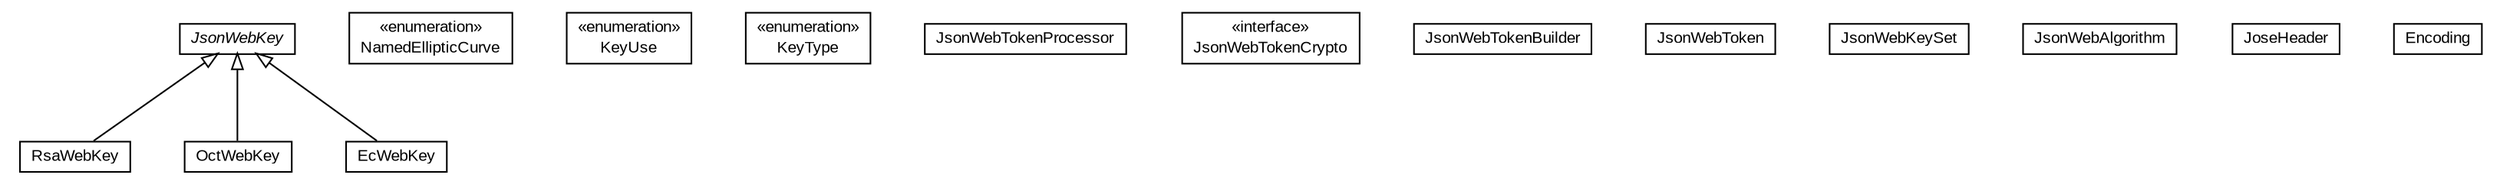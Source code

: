 #!/usr/local/bin/dot
#
# Class diagram 
# Generated by UMLGraph version R5_6-24-gf6e263 (http://www.umlgraph.org/)
#

digraph G {
	edge [fontname="arial",fontsize=10,labelfontname="arial",labelfontsize=10];
	node [fontname="arial",fontsize=10,shape=plaintext];
	nodesep=0.25;
	ranksep=0.5;
	// net.trajano.openidconnect.crypto.RsaWebKey
	c216 [label=<<table title="net.trajano.openidconnect.crypto.RsaWebKey" border="0" cellborder="1" cellspacing="0" cellpadding="2" port="p" href="./RsaWebKey.html">
		<tr><td><table border="0" cellspacing="0" cellpadding="1">
<tr><td align="center" balign="center"> RsaWebKey </td></tr>
		</table></td></tr>
		</table>>, URL="./RsaWebKey.html", fontname="arial", fontcolor="black", fontsize=10.0];
	// net.trajano.openidconnect.crypto.OctWebKey
	c217 [label=<<table title="net.trajano.openidconnect.crypto.OctWebKey" border="0" cellborder="1" cellspacing="0" cellpadding="2" port="p" href="./OctWebKey.html">
		<tr><td><table border="0" cellspacing="0" cellpadding="1">
<tr><td align="center" balign="center"> OctWebKey </td></tr>
		</table></td></tr>
		</table>>, URL="./OctWebKey.html", fontname="arial", fontcolor="black", fontsize=10.0];
	// net.trajano.openidconnect.crypto.NamedEllipticCurve
	c218 [label=<<table title="net.trajano.openidconnect.crypto.NamedEllipticCurve" border="0" cellborder="1" cellspacing="0" cellpadding="2" port="p" href="./NamedEllipticCurve.html">
		<tr><td><table border="0" cellspacing="0" cellpadding="1">
<tr><td align="center" balign="center"> &#171;enumeration&#187; </td></tr>
<tr><td align="center" balign="center"> NamedEllipticCurve </td></tr>
		</table></td></tr>
		</table>>, URL="./NamedEllipticCurve.html", fontname="arial", fontcolor="black", fontsize=10.0];
	// net.trajano.openidconnect.crypto.KeyUse
	c219 [label=<<table title="net.trajano.openidconnect.crypto.KeyUse" border="0" cellborder="1" cellspacing="0" cellpadding="2" port="p" href="./KeyUse.html">
		<tr><td><table border="0" cellspacing="0" cellpadding="1">
<tr><td align="center" balign="center"> &#171;enumeration&#187; </td></tr>
<tr><td align="center" balign="center"> KeyUse </td></tr>
		</table></td></tr>
		</table>>, URL="./KeyUse.html", fontname="arial", fontcolor="black", fontsize=10.0];
	// net.trajano.openidconnect.crypto.KeyType
	c220 [label=<<table title="net.trajano.openidconnect.crypto.KeyType" border="0" cellborder="1" cellspacing="0" cellpadding="2" port="p" href="./KeyType.html">
		<tr><td><table border="0" cellspacing="0" cellpadding="1">
<tr><td align="center" balign="center"> &#171;enumeration&#187; </td></tr>
<tr><td align="center" balign="center"> KeyType </td></tr>
		</table></td></tr>
		</table>>, URL="./KeyType.html", fontname="arial", fontcolor="black", fontsize=10.0];
	// net.trajano.openidconnect.crypto.JsonWebTokenProcessor
	c221 [label=<<table title="net.trajano.openidconnect.crypto.JsonWebTokenProcessor" border="0" cellborder="1" cellspacing="0" cellpadding="2" port="p" href="./JsonWebTokenProcessor.html">
		<tr><td><table border="0" cellspacing="0" cellpadding="1">
<tr><td align="center" balign="center"> JsonWebTokenProcessor </td></tr>
		</table></td></tr>
		</table>>, URL="./JsonWebTokenProcessor.html", fontname="arial", fontcolor="black", fontsize=10.0];
	// net.trajano.openidconnect.crypto.JsonWebTokenCrypto
	c222 [label=<<table title="net.trajano.openidconnect.crypto.JsonWebTokenCrypto" border="0" cellborder="1" cellspacing="0" cellpadding="2" port="p" href="./JsonWebTokenCrypto.html">
		<tr><td><table border="0" cellspacing="0" cellpadding="1">
<tr><td align="center" balign="center"> &#171;interface&#187; </td></tr>
<tr><td align="center" balign="center"> JsonWebTokenCrypto </td></tr>
		</table></td></tr>
		</table>>, URL="./JsonWebTokenCrypto.html", fontname="arial", fontcolor="black", fontsize=10.0];
	// net.trajano.openidconnect.crypto.JsonWebTokenBuilder
	c223 [label=<<table title="net.trajano.openidconnect.crypto.JsonWebTokenBuilder" border="0" cellborder="1" cellspacing="0" cellpadding="2" port="p" href="./JsonWebTokenBuilder.html">
		<tr><td><table border="0" cellspacing="0" cellpadding="1">
<tr><td align="center" balign="center"> JsonWebTokenBuilder </td></tr>
		</table></td></tr>
		</table>>, URL="./JsonWebTokenBuilder.html", fontname="arial", fontcolor="black", fontsize=10.0];
	// net.trajano.openidconnect.crypto.JsonWebToken
	c224 [label=<<table title="net.trajano.openidconnect.crypto.JsonWebToken" border="0" cellborder="1" cellspacing="0" cellpadding="2" port="p" href="./JsonWebToken.html">
		<tr><td><table border="0" cellspacing="0" cellpadding="1">
<tr><td align="center" balign="center"> JsonWebToken </td></tr>
		</table></td></tr>
		</table>>, URL="./JsonWebToken.html", fontname="arial", fontcolor="black", fontsize=10.0];
	// net.trajano.openidconnect.crypto.JsonWebKeySet
	c225 [label=<<table title="net.trajano.openidconnect.crypto.JsonWebKeySet" border="0" cellborder="1" cellspacing="0" cellpadding="2" port="p" href="./JsonWebKeySet.html">
		<tr><td><table border="0" cellspacing="0" cellpadding="1">
<tr><td align="center" balign="center"> JsonWebKeySet </td></tr>
		</table></td></tr>
		</table>>, URL="./JsonWebKeySet.html", fontname="arial", fontcolor="black", fontsize=10.0];
	// net.trajano.openidconnect.crypto.JsonWebKey
	c226 [label=<<table title="net.trajano.openidconnect.crypto.JsonWebKey" border="0" cellborder="1" cellspacing="0" cellpadding="2" port="p" href="./JsonWebKey.html">
		<tr><td><table border="0" cellspacing="0" cellpadding="1">
<tr><td align="center" balign="center"><font face="arial italic"> JsonWebKey </font></td></tr>
		</table></td></tr>
		</table>>, URL="./JsonWebKey.html", fontname="arial", fontcolor="black", fontsize=10.0];
	// net.trajano.openidconnect.crypto.JsonWebAlgorithm
	c227 [label=<<table title="net.trajano.openidconnect.crypto.JsonWebAlgorithm" border="0" cellborder="1" cellspacing="0" cellpadding="2" port="p" href="./JsonWebAlgorithm.html">
		<tr><td><table border="0" cellspacing="0" cellpadding="1">
<tr><td align="center" balign="center"> JsonWebAlgorithm </td></tr>
		</table></td></tr>
		</table>>, URL="./JsonWebAlgorithm.html", fontname="arial", fontcolor="black", fontsize=10.0];
	// net.trajano.openidconnect.crypto.JoseHeader
	c228 [label=<<table title="net.trajano.openidconnect.crypto.JoseHeader" border="0" cellborder="1" cellspacing="0" cellpadding="2" port="p" href="./JoseHeader.html">
		<tr><td><table border="0" cellspacing="0" cellpadding="1">
<tr><td align="center" balign="center"> JoseHeader </td></tr>
		</table></td></tr>
		</table>>, URL="./JoseHeader.html", fontname="arial", fontcolor="black", fontsize=10.0];
	// net.trajano.openidconnect.crypto.Encoding
	c229 [label=<<table title="net.trajano.openidconnect.crypto.Encoding" border="0" cellborder="1" cellspacing="0" cellpadding="2" port="p" href="./Encoding.html">
		<tr><td><table border="0" cellspacing="0" cellpadding="1">
<tr><td align="center" balign="center"> Encoding </td></tr>
		</table></td></tr>
		</table>>, URL="./Encoding.html", fontname="arial", fontcolor="black", fontsize=10.0];
	// net.trajano.openidconnect.crypto.EcWebKey
	c230 [label=<<table title="net.trajano.openidconnect.crypto.EcWebKey" border="0" cellborder="1" cellspacing="0" cellpadding="2" port="p" href="./EcWebKey.html">
		<tr><td><table border="0" cellspacing="0" cellpadding="1">
<tr><td align="center" balign="center"> EcWebKey </td></tr>
		</table></td></tr>
		</table>>, URL="./EcWebKey.html", fontname="arial", fontcolor="black", fontsize=10.0];
	//net.trajano.openidconnect.crypto.RsaWebKey extends net.trajano.openidconnect.crypto.JsonWebKey
	c226:p -> c216:p [dir=back,arrowtail=empty];
	//net.trajano.openidconnect.crypto.OctWebKey extends net.trajano.openidconnect.crypto.JsonWebKey
	c226:p -> c217:p [dir=back,arrowtail=empty];
	//net.trajano.openidconnect.crypto.EcWebKey extends net.trajano.openidconnect.crypto.JsonWebKey
	c226:p -> c230:p [dir=back,arrowtail=empty];
}

